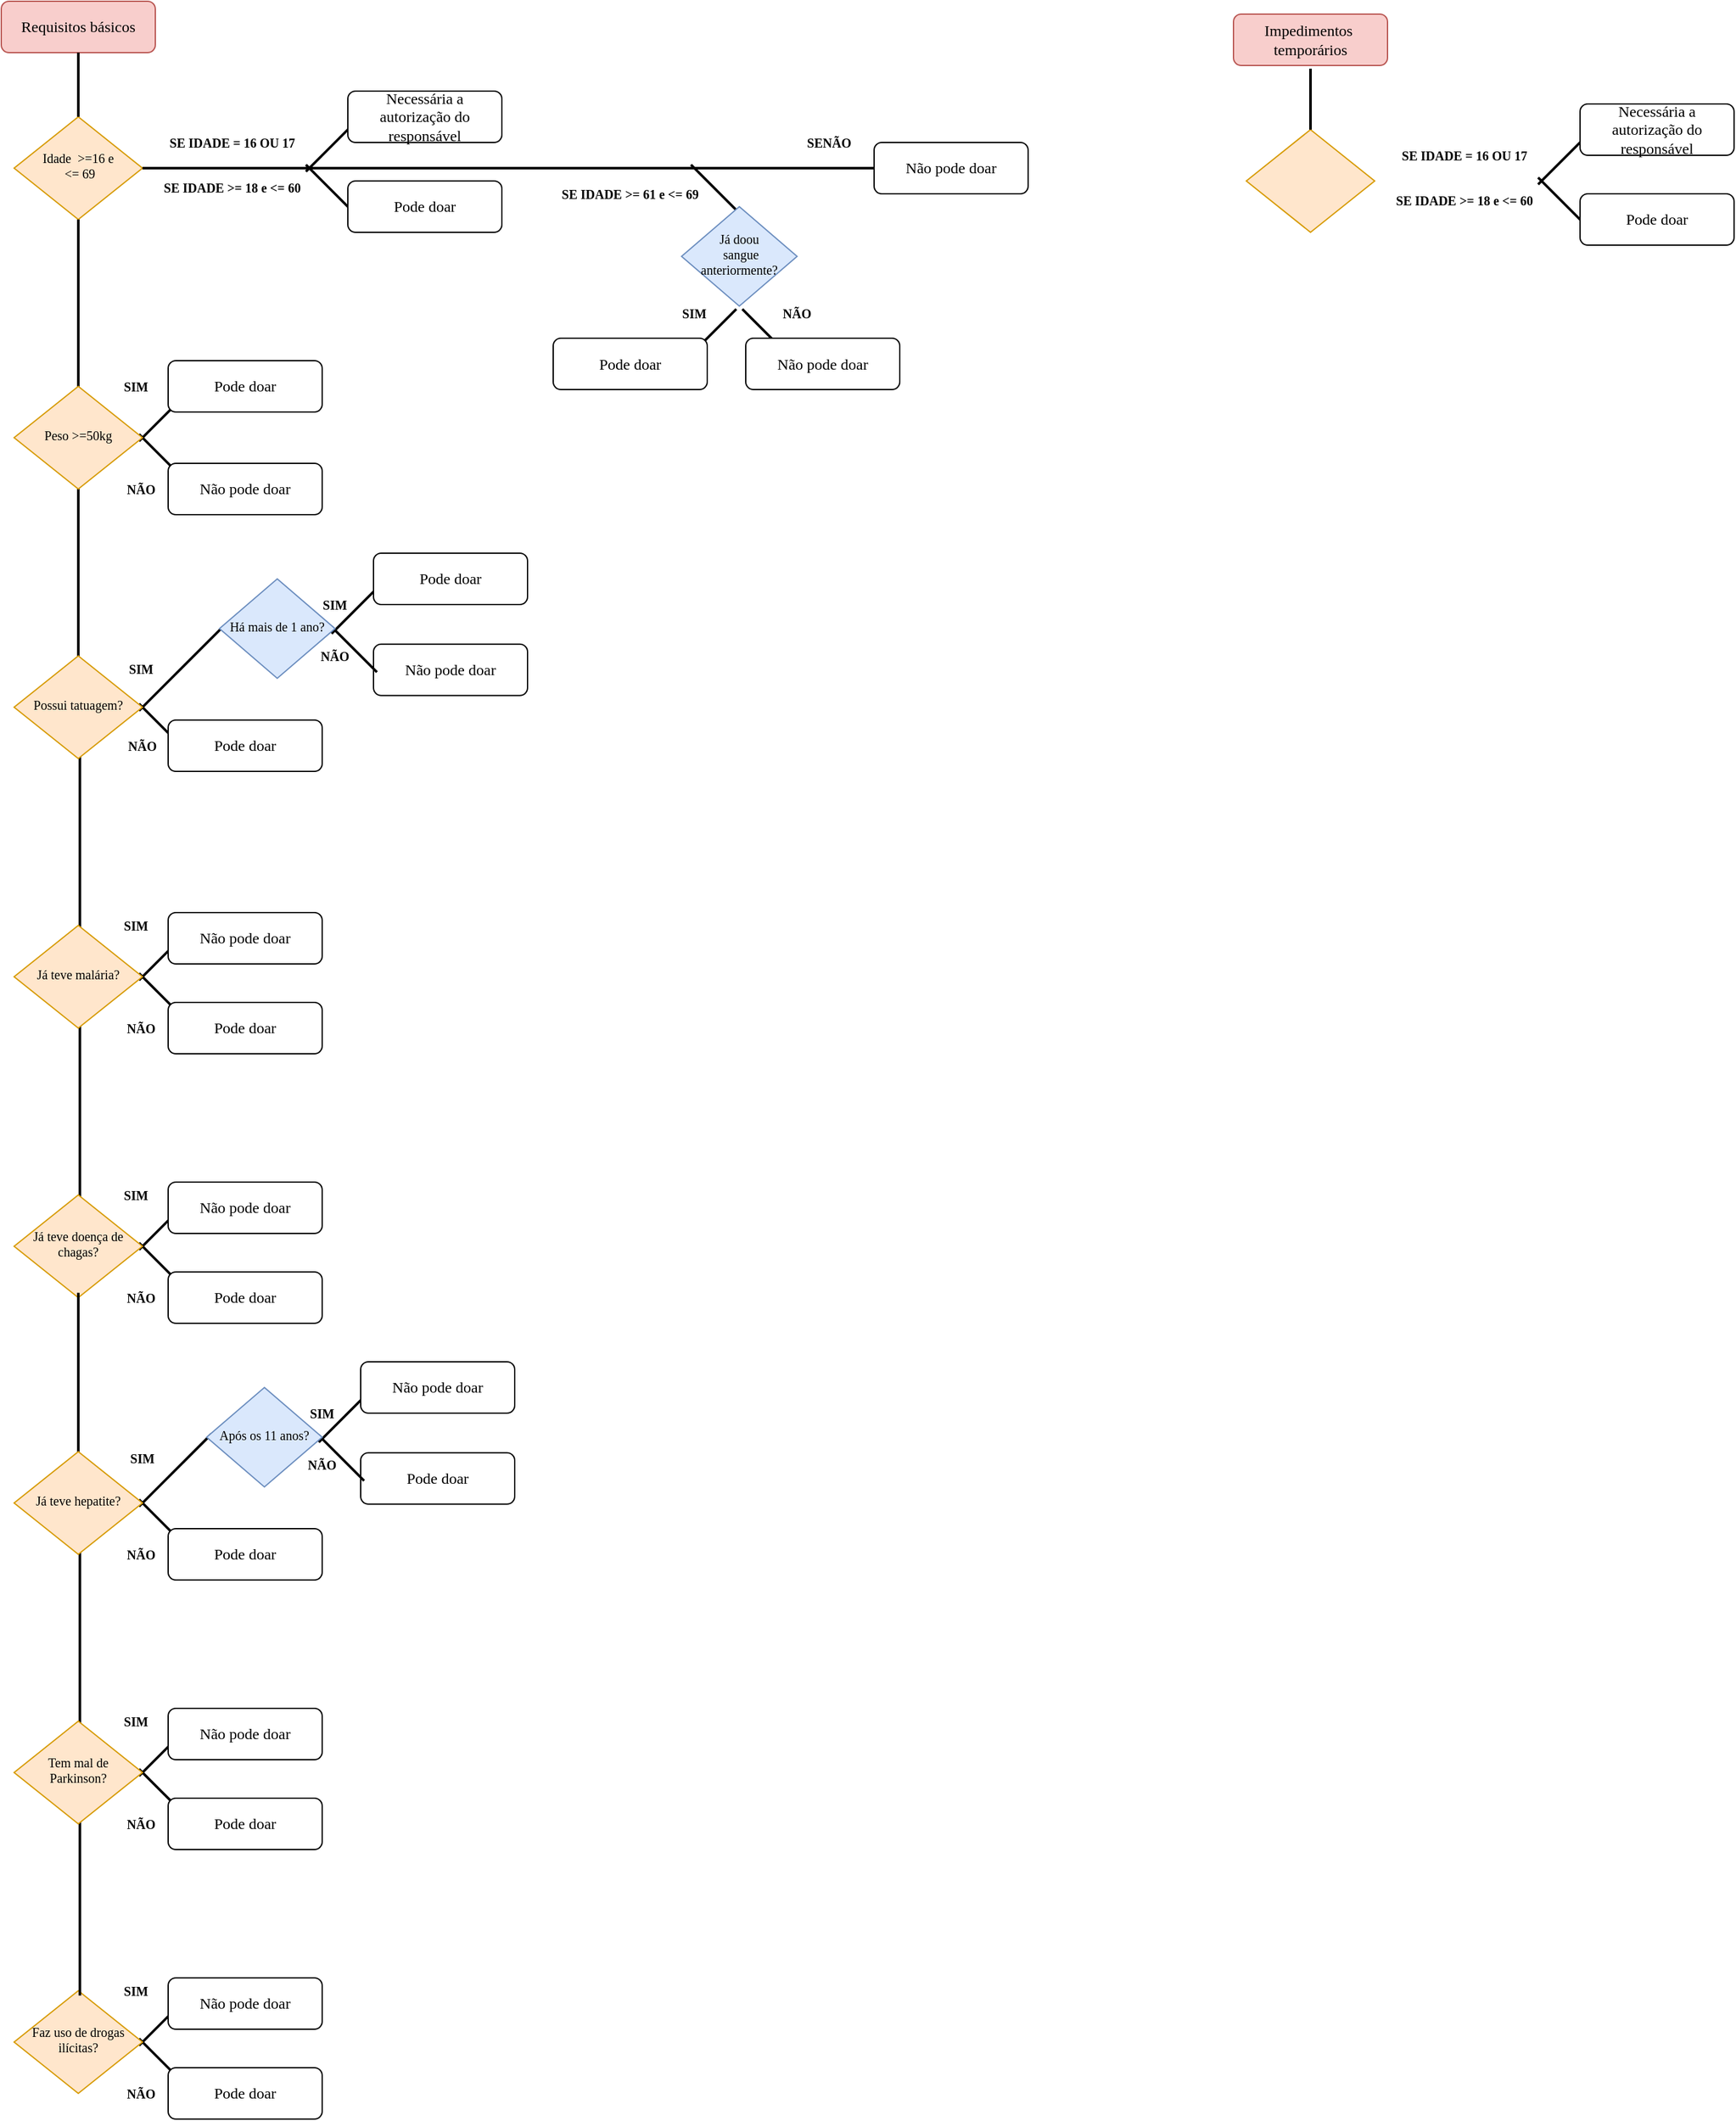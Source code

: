 <mxfile version="20.2.7" type="github">
  <diagram id="C5RBs43oDa-KdzZeNtuy" name="Page-1">
    <mxGraphModel dx="1422" dy="794" grid="1" gridSize="10" guides="1" tooltips="1" connect="1" arrows="1" fold="1" page="1" pageScale="1" pageWidth="500000" pageHeight="500000" math="0" shadow="0">
      <root>
        <mxCell id="WIyWlLk6GJQsqaUBKTNV-0" />
        <mxCell id="WIyWlLk6GJQsqaUBKTNV-1" parent="WIyWlLk6GJQsqaUBKTNV-0" />
        <mxCell id="WIyWlLk6GJQsqaUBKTNV-3" value="Requisitos básicos" style="rounded=1;whiteSpace=wrap;html=1;fontSize=12;glass=0;strokeWidth=1;shadow=0;fillColor=#f8cecc;strokeColor=#b85450;fontFamily=Montserrat;1,300&amp;family=Montserrat:wght@200&amp;family=Sanchez&amp;display=swap&quot; rel=&quot;stylesheet&quot;&gt;;" parent="WIyWlLk6GJQsqaUBKTNV-1" vertex="1">
          <mxGeometry x="160" y="80" width="120" height="40" as="geometry" />
        </mxCell>
        <mxCell id="WIyWlLk6GJQsqaUBKTNV-6" value="Idade&amp;nbsp; &amp;gt;=16 e&lt;br&gt;&amp;nbsp;&amp;lt;= 69" style="rhombus;whiteSpace=wrap;html=1;shadow=0;fontFamily=Montserrat;fontSize=10;align=center;strokeWidth=1;spacing=6;spacingTop=-4;fillColor=#ffe6cc;strokeColor=#d79b00;" parent="WIyWlLk6GJQsqaUBKTNV-1" vertex="1">
          <mxGeometry x="170" y="170" width="100" height="80" as="geometry" />
        </mxCell>
        <mxCell id="_vc62bu4L6rgQ7pUkIKq-5" value="" style="line;strokeWidth=2;html=1;fontSize=10;rotation=90;fontFamily=Montserrat;" vertex="1" parent="WIyWlLk6GJQsqaUBKTNV-1">
          <mxGeometry x="195" y="140" width="50" height="10" as="geometry" />
        </mxCell>
        <mxCell id="_vc62bu4L6rgQ7pUkIKq-12" value="" style="line;strokeWidth=2;html=1;fontSize=10;rotation=90;fontFamily=Montserrat;" vertex="1" parent="WIyWlLk6GJQsqaUBKTNV-1">
          <mxGeometry x="151.25" y="313.75" width="137.5" height="10" as="geometry" />
        </mxCell>
        <mxCell id="_vc62bu4L6rgQ7pUkIKq-15" value="" style="line;strokeWidth=2;html=1;fontSize=10;rotation=-45;fontFamily=Montserrat;" vertex="1" parent="WIyWlLk6GJQsqaUBKTNV-1">
          <mxGeometry x="260" y="400" width="50" height="10" as="geometry" />
        </mxCell>
        <mxCell id="_vc62bu4L6rgQ7pUkIKq-16" value="" style="line;strokeWidth=2;html=1;fontSize=10;rotation=45;fontFamily=Montserrat;" vertex="1" parent="WIyWlLk6GJQsqaUBKTNV-1">
          <mxGeometry x="260" y="430" width="50" height="10" as="geometry" />
        </mxCell>
        <mxCell id="_vc62bu4L6rgQ7pUkIKq-17" value="SIM" style="text;html=1;strokeColor=none;fillColor=none;align=center;verticalAlign=middle;whiteSpace=wrap;rounded=0;fontSize=10;fontFamily=Montserrat;fontStyle=1" vertex="1" parent="WIyWlLk6GJQsqaUBKTNV-1">
          <mxGeometry x="245" y="370" width="40" height="20" as="geometry" />
        </mxCell>
        <mxCell id="_vc62bu4L6rgQ7pUkIKq-18" value="NÃO" style="text;html=1;strokeColor=none;fillColor=none;align=center;verticalAlign=middle;whiteSpace=wrap;rounded=0;fontSize=10;fontFamily=Montserrat;fontStyle=1" vertex="1" parent="WIyWlLk6GJQsqaUBKTNV-1">
          <mxGeometry x="248.75" y="450" width="40" height="20" as="geometry" />
        </mxCell>
        <mxCell id="_vc62bu4L6rgQ7pUkIKq-19" value="Pode doar" style="rounded=1;whiteSpace=wrap;html=1;fontSize=12;glass=0;strokeWidth=1;shadow=0;fontFamily=Montserrat;" vertex="1" parent="WIyWlLk6GJQsqaUBKTNV-1">
          <mxGeometry x="290" y="360" width="120" height="40" as="geometry" />
        </mxCell>
        <mxCell id="_vc62bu4L6rgQ7pUkIKq-20" value="Não pode doar" style="rounded=1;whiteSpace=wrap;html=1;fontSize=12;glass=0;strokeWidth=1;shadow=0;fontFamily=Montserrat;" vertex="1" parent="WIyWlLk6GJQsqaUBKTNV-1">
          <mxGeometry x="290" y="440" width="120" height="40" as="geometry" />
        </mxCell>
        <mxCell id="_vc62bu4L6rgQ7pUkIKq-21" value="" style="line;strokeWidth=2;html=1;fontSize=10;rotation=0;fontFamily=Montserrat;fontStyle=0" vertex="1" parent="WIyWlLk6GJQsqaUBKTNV-1">
          <mxGeometry x="270" y="205" width="570" height="10" as="geometry" />
        </mxCell>
        <mxCell id="_vc62bu4L6rgQ7pUkIKq-22" value="" style="line;strokeWidth=2;html=1;fontSize=10;rotation=-225;fontFamily=Montserrat;" vertex="1" parent="WIyWlLk6GJQsqaUBKTNV-1">
          <mxGeometry x="390" y="190" width="50" height="10" as="geometry" />
        </mxCell>
        <mxCell id="_vc62bu4L6rgQ7pUkIKq-24" value="" style="line;strokeWidth=2;html=1;fontSize=10;rotation=-135;fontFamily=Montserrat;" vertex="1" parent="WIyWlLk6GJQsqaUBKTNV-1">
          <mxGeometry x="390" y="220" width="50" height="10" as="geometry" />
        </mxCell>
        <mxCell id="_vc62bu4L6rgQ7pUkIKq-25" value="SE IDADE = 16 OU 17" style="text;html=1;strokeColor=none;fillColor=none;align=center;verticalAlign=middle;whiteSpace=wrap;rounded=0;fontSize=10;fontFamily=Montserrat;fontStyle=1" vertex="1" parent="WIyWlLk6GJQsqaUBKTNV-1">
          <mxGeometry x="280" y="180" width="120" height="20" as="geometry" />
        </mxCell>
        <mxCell id="_vc62bu4L6rgQ7pUkIKq-26" value="SE IDADE &amp;gt;= 18 e &amp;lt;= 60" style="text;html=1;strokeColor=none;fillColor=none;align=center;verticalAlign=middle;whiteSpace=wrap;rounded=0;fontSize=10;fontFamily=Montserrat;fontStyle=1" vertex="1" parent="WIyWlLk6GJQsqaUBKTNV-1">
          <mxGeometry x="280" y="215" width="120" height="20" as="geometry" />
        </mxCell>
        <mxCell id="_vc62bu4L6rgQ7pUkIKq-27" value="Pode doar" style="rounded=1;whiteSpace=wrap;html=1;fontSize=12;glass=0;strokeWidth=1;shadow=0;fontFamily=Montserrat;" vertex="1" parent="WIyWlLk6GJQsqaUBKTNV-1">
          <mxGeometry x="430" y="220" width="120" height="40" as="geometry" />
        </mxCell>
        <mxCell id="_vc62bu4L6rgQ7pUkIKq-28" value="Necessária a autorização do responsável" style="rounded=1;whiteSpace=wrap;html=1;fontSize=12;glass=0;strokeWidth=1;shadow=0;fontFamily=Montserrat;" vertex="1" parent="WIyWlLk6GJQsqaUBKTNV-1">
          <mxGeometry x="430" y="150" width="120" height="40" as="geometry" />
        </mxCell>
        <mxCell id="_vc62bu4L6rgQ7pUkIKq-30" value="SENÃO" style="text;html=1;strokeColor=none;fillColor=none;align=center;verticalAlign=middle;whiteSpace=wrap;rounded=0;fontSize=10;fontFamily=Montserrat;fontStyle=1" vertex="1" parent="WIyWlLk6GJQsqaUBKTNV-1">
          <mxGeometry x="770" y="180" width="70" height="20" as="geometry" />
        </mxCell>
        <mxCell id="_vc62bu4L6rgQ7pUkIKq-32" value="Não pode doar" style="rounded=1;whiteSpace=wrap;html=1;fontSize=12;glass=0;strokeWidth=1;shadow=0;fontFamily=Montserrat;" vertex="1" parent="WIyWlLk6GJQsqaUBKTNV-1">
          <mxGeometry x="840" y="190" width="120" height="40" as="geometry" />
        </mxCell>
        <mxCell id="_vc62bu4L6rgQ7pUkIKq-38" value="" style="line;strokeWidth=2;html=1;fontSize=10;rotation=-135;fontFamily=Montserrat;" vertex="1" parent="WIyWlLk6GJQsqaUBKTNV-1">
          <mxGeometry x="690" y="220" width="50" height="10" as="geometry" />
        </mxCell>
        <mxCell id="_vc62bu4L6rgQ7pUkIKq-40" value="SE IDADE &amp;gt;= 61 e &amp;lt;= 69" style="text;html=1;strokeColor=none;fillColor=none;align=center;verticalAlign=middle;whiteSpace=wrap;rounded=0;fontSize=10;fontFamily=Montserrat;fontStyle=1" vertex="1" parent="WIyWlLk6GJQsqaUBKTNV-1">
          <mxGeometry x="590" y="220" width="120" height="20" as="geometry" />
        </mxCell>
        <mxCell id="_vc62bu4L6rgQ7pUkIKq-42" value="Já doou&lt;br&gt;&amp;nbsp;sangue anteriormente?" style="rhombus;whiteSpace=wrap;html=1;shadow=0;fontFamily=Montserrat;fontSize=10;align=center;strokeWidth=1;spacing=6;spacingTop=-4;fillColor=#dae8fc;strokeColor=#6c8ebf;" vertex="1" parent="WIyWlLk6GJQsqaUBKTNV-1">
          <mxGeometry x="690" y="240" width="90" height="77.5" as="geometry" />
        </mxCell>
        <mxCell id="_vc62bu4L6rgQ7pUkIKq-43" value="" style="line;strokeWidth=2;html=1;fontSize=10;rotation=-45;fontFamily=Montserrat;" vertex="1" parent="WIyWlLk6GJQsqaUBKTNV-1">
          <mxGeometry x="690" y="332.5" width="50" height="10" as="geometry" />
        </mxCell>
        <mxCell id="_vc62bu4L6rgQ7pUkIKq-44" value="SIM" style="text;html=1;strokeColor=none;fillColor=none;align=center;verticalAlign=middle;whiteSpace=wrap;rounded=0;fontSize=10;fontFamily=Montserrat;fontStyle=1" vertex="1" parent="WIyWlLk6GJQsqaUBKTNV-1">
          <mxGeometry x="680" y="312.5" width="40" height="20" as="geometry" />
        </mxCell>
        <mxCell id="_vc62bu4L6rgQ7pUkIKq-45" value="Pode doar" style="rounded=1;whiteSpace=wrap;html=1;fontSize=12;glass=0;strokeWidth=1;shadow=0;fontFamily=Montserrat;" vertex="1" parent="WIyWlLk6GJQsqaUBKTNV-1">
          <mxGeometry x="590" y="342.5" width="120" height="40" as="geometry" />
        </mxCell>
        <mxCell id="_vc62bu4L6rgQ7pUkIKq-46" value="" style="line;strokeWidth=2;html=1;fontSize=10;rotation=45;fontFamily=Montserrat;" vertex="1" parent="WIyWlLk6GJQsqaUBKTNV-1">
          <mxGeometry x="730" y="332.5" width="50" height="10" as="geometry" />
        </mxCell>
        <mxCell id="_vc62bu4L6rgQ7pUkIKq-47" value="Não pode doar" style="rounded=1;whiteSpace=wrap;html=1;fontSize=12;glass=0;strokeWidth=1;shadow=0;fontFamily=Montserrat;" vertex="1" parent="WIyWlLk6GJQsqaUBKTNV-1">
          <mxGeometry x="740" y="342.5" width="120" height="40" as="geometry" />
        </mxCell>
        <mxCell id="_vc62bu4L6rgQ7pUkIKq-48" value="NÃO" style="text;html=1;strokeColor=none;fillColor=none;align=center;verticalAlign=middle;whiteSpace=wrap;rounded=0;fontSize=10;fontFamily=Montserrat;fontStyle=1" vertex="1" parent="WIyWlLk6GJQsqaUBKTNV-1">
          <mxGeometry x="760" y="312.5" width="40" height="20" as="geometry" />
        </mxCell>
        <mxCell id="_vc62bu4L6rgQ7pUkIKq-54" value="" style="line;strokeWidth=2;html=1;fontSize=10;rotation=90;fontFamily=Montserrat;" vertex="1" parent="WIyWlLk6GJQsqaUBKTNV-1">
          <mxGeometry x="151.25" y="520" width="137.5" height="10" as="geometry" />
        </mxCell>
        <mxCell id="_vc62bu4L6rgQ7pUkIKq-13" value="Peso &amp;gt;=50kg" style="rhombus;whiteSpace=wrap;html=1;shadow=0;fontFamily=Montserrat;fontSize=10;align=center;strokeWidth=1;spacing=6;spacingTop=-4;fillColor=#ffe6cc;strokeColor=#d79b00;" vertex="1" parent="WIyWlLk6GJQsqaUBKTNV-1">
          <mxGeometry x="170" y="380" width="100" height="80" as="geometry" />
        </mxCell>
        <mxCell id="_vc62bu4L6rgQ7pUkIKq-55" value="" style="line;strokeWidth=2;html=1;fontSize=10;rotation=45;fontFamily=Montserrat;" vertex="1" parent="WIyWlLk6GJQsqaUBKTNV-1">
          <mxGeometry x="260" y="640" width="50" height="10" as="geometry" />
        </mxCell>
        <mxCell id="_vc62bu4L6rgQ7pUkIKq-56" value="NÃO" style="text;html=1;strokeColor=none;fillColor=none;align=center;verticalAlign=middle;whiteSpace=wrap;rounded=0;fontSize=10;fontFamily=Montserrat;fontStyle=1" vertex="1" parent="WIyWlLk6GJQsqaUBKTNV-1">
          <mxGeometry x="250" y="650" width="40" height="20" as="geometry" />
        </mxCell>
        <mxCell id="_vc62bu4L6rgQ7pUkIKq-57" value="Pode doar" style="rounded=1;whiteSpace=wrap;html=1;fontSize=12;glass=0;strokeWidth=1;shadow=0;fontFamily=Montserrat;" vertex="1" parent="WIyWlLk6GJQsqaUBKTNV-1">
          <mxGeometry x="290" y="640" width="120" height="40" as="geometry" />
        </mxCell>
        <mxCell id="_vc62bu4L6rgQ7pUkIKq-58" value="" style="line;strokeWidth=2;html=1;fontSize=10;rotation=-45;fontFamily=Montserrat;" vertex="1" parent="WIyWlLk6GJQsqaUBKTNV-1">
          <mxGeometry x="254.14" y="595.86" width="90" height="10" as="geometry" />
        </mxCell>
        <mxCell id="_vc62bu4L6rgQ7pUkIKq-59" value="SIM" style="text;html=1;strokeColor=none;fillColor=none;align=center;verticalAlign=middle;whiteSpace=wrap;rounded=0;fontSize=10;fontFamily=Montserrat;fontStyle=1" vertex="1" parent="WIyWlLk6GJQsqaUBKTNV-1">
          <mxGeometry x="248.75" y="590" width="40" height="20" as="geometry" />
        </mxCell>
        <mxCell id="_vc62bu4L6rgQ7pUkIKq-63" value="Não pode doar" style="rounded=1;whiteSpace=wrap;html=1;fontSize=12;glass=0;strokeWidth=1;shadow=0;fontFamily=Montserrat;" vertex="1" parent="WIyWlLk6GJQsqaUBKTNV-1">
          <mxGeometry x="450" y="580.86" width="120" height="40" as="geometry" />
        </mxCell>
        <mxCell id="_vc62bu4L6rgQ7pUkIKq-65" value="" style="line;strokeWidth=2;html=1;fontSize=10;rotation=45;fontFamily=Montserrat;" vertex="1" parent="WIyWlLk6GJQsqaUBKTNV-1">
          <mxGeometry x="410" y="580" width="50" height="10" as="geometry" />
        </mxCell>
        <mxCell id="_vc62bu4L6rgQ7pUkIKq-66" value="" style="line;strokeWidth=2;html=1;fontSize=10;rotation=-45;fontFamily=Montserrat;" vertex="1" parent="WIyWlLk6GJQsqaUBKTNV-1">
          <mxGeometry x="410" y="550" width="50" height="10" as="geometry" />
        </mxCell>
        <mxCell id="_vc62bu4L6rgQ7pUkIKq-67" value="SIM" style="text;html=1;strokeColor=none;fillColor=none;align=center;verticalAlign=middle;whiteSpace=wrap;rounded=0;fontSize=10;fontFamily=Montserrat;fontStyle=1" vertex="1" parent="WIyWlLk6GJQsqaUBKTNV-1">
          <mxGeometry x="400" y="540" width="40" height="20" as="geometry" />
        </mxCell>
        <mxCell id="_vc62bu4L6rgQ7pUkIKq-68" value="NÃO" style="text;html=1;strokeColor=none;fillColor=none;align=center;verticalAlign=middle;whiteSpace=wrap;rounded=0;fontSize=10;fontFamily=Montserrat;fontStyle=1" vertex="1" parent="WIyWlLk6GJQsqaUBKTNV-1">
          <mxGeometry x="400" y="580" width="40" height="20" as="geometry" />
        </mxCell>
        <mxCell id="_vc62bu4L6rgQ7pUkIKq-69" value="Pode doar" style="rounded=1;whiteSpace=wrap;html=1;fontSize=12;glass=0;strokeWidth=1;shadow=0;fontFamily=Montserrat;" vertex="1" parent="WIyWlLk6GJQsqaUBKTNV-1">
          <mxGeometry x="450" y="510" width="120" height="40" as="geometry" />
        </mxCell>
        <mxCell id="_vc62bu4L6rgQ7pUkIKq-77" value="" style="line;strokeWidth=2;html=1;fontSize=10;rotation=90;fontFamily=Montserrat;" vertex="1" parent="WIyWlLk6GJQsqaUBKTNV-1">
          <mxGeometry x="152.5" y="730" width="137.5" height="10" as="geometry" />
        </mxCell>
        <mxCell id="_vc62bu4L6rgQ7pUkIKq-53" value="Possui tatuagem?" style="rhombus;whiteSpace=wrap;html=1;shadow=0;fontFamily=Montserrat;fontSize=10;align=center;strokeWidth=1;spacing=6;spacingTop=-4;fillColor=#ffe6cc;strokeColor=#d79b00;" vertex="1" parent="WIyWlLk6GJQsqaUBKTNV-1">
          <mxGeometry x="170" y="590" width="100" height="80" as="geometry" />
        </mxCell>
        <mxCell id="_vc62bu4L6rgQ7pUkIKq-70" value="" style="line;strokeWidth=2;html=1;fontSize=10;rotation=-45;fontFamily=Montserrat;" vertex="1" parent="WIyWlLk6GJQsqaUBKTNV-1">
          <mxGeometry x="260" y="820" width="50" height="10" as="geometry" />
        </mxCell>
        <mxCell id="_vc62bu4L6rgQ7pUkIKq-71" value="" style="line;strokeWidth=2;html=1;fontSize=10;rotation=45;fontFamily=Montserrat;" vertex="1" parent="WIyWlLk6GJQsqaUBKTNV-1">
          <mxGeometry x="260" y="850" width="50" height="10" as="geometry" />
        </mxCell>
        <mxCell id="_vc62bu4L6rgQ7pUkIKq-72" value="SIM" style="text;html=1;strokeColor=none;fillColor=none;align=center;verticalAlign=middle;whiteSpace=wrap;rounded=0;fontSize=10;fontFamily=Montserrat;fontStyle=1" vertex="1" parent="WIyWlLk6GJQsqaUBKTNV-1">
          <mxGeometry x="245" y="790" width="40" height="20" as="geometry" />
        </mxCell>
        <mxCell id="_vc62bu4L6rgQ7pUkIKq-73" value="NÃO" style="text;html=1;strokeColor=none;fillColor=none;align=center;verticalAlign=middle;whiteSpace=wrap;rounded=0;fontSize=10;fontFamily=Montserrat;fontStyle=1" vertex="1" parent="WIyWlLk6GJQsqaUBKTNV-1">
          <mxGeometry x="248.75" y="870" width="40" height="20" as="geometry" />
        </mxCell>
        <mxCell id="_vc62bu4L6rgQ7pUkIKq-75" value="Pode doar" style="rounded=1;whiteSpace=wrap;html=1;fontSize=12;glass=0;strokeWidth=1;shadow=0;fontFamily=Montserrat;" vertex="1" parent="WIyWlLk6GJQsqaUBKTNV-1">
          <mxGeometry x="290" y="860" width="120" height="40" as="geometry" />
        </mxCell>
        <mxCell id="_vc62bu4L6rgQ7pUkIKq-74" value="Não pode doar" style="rounded=1;whiteSpace=wrap;html=1;fontSize=12;glass=0;strokeWidth=1;shadow=0;fontFamily=Montserrat;" vertex="1" parent="WIyWlLk6GJQsqaUBKTNV-1">
          <mxGeometry x="290" y="790" width="120" height="40" as="geometry" />
        </mxCell>
        <mxCell id="_vc62bu4L6rgQ7pUkIKq-85" value="" style="line;strokeWidth=2;html=1;fontSize=10;rotation=90;fontFamily=Montserrat;" vertex="1" parent="WIyWlLk6GJQsqaUBKTNV-1">
          <mxGeometry x="152.5" y="940" width="137.5" height="10" as="geometry" />
        </mxCell>
        <mxCell id="_vc62bu4L6rgQ7pUkIKq-76" value="Já teve malária?" style="rhombus;whiteSpace=wrap;html=1;shadow=0;fontFamily=Montserrat;fontSize=10;align=center;strokeWidth=1;spacing=6;spacingTop=-4;fillColor=#ffe6cc;strokeColor=#d79b00;" vertex="1" parent="WIyWlLk6GJQsqaUBKTNV-1">
          <mxGeometry x="170" y="800" width="100" height="80" as="geometry" />
        </mxCell>
        <mxCell id="_vc62bu4L6rgQ7pUkIKq-78" value="" style="line;strokeWidth=2;html=1;fontSize=10;rotation=-45;fontFamily=Montserrat;" vertex="1" parent="WIyWlLk6GJQsqaUBKTNV-1">
          <mxGeometry x="260" y="1030" width="50" height="10" as="geometry" />
        </mxCell>
        <mxCell id="_vc62bu4L6rgQ7pUkIKq-79" value="" style="line;strokeWidth=2;html=1;fontSize=10;rotation=45;fontFamily=Montserrat;" vertex="1" parent="WIyWlLk6GJQsqaUBKTNV-1">
          <mxGeometry x="260" y="1060" width="50" height="10" as="geometry" />
        </mxCell>
        <mxCell id="_vc62bu4L6rgQ7pUkIKq-80" value="SIM" style="text;html=1;strokeColor=none;fillColor=none;align=center;verticalAlign=middle;whiteSpace=wrap;rounded=0;fontSize=10;fontFamily=Montserrat;fontStyle=1" vertex="1" parent="WIyWlLk6GJQsqaUBKTNV-1">
          <mxGeometry x="245" y="1000" width="40" height="20" as="geometry" />
        </mxCell>
        <mxCell id="_vc62bu4L6rgQ7pUkIKq-81" value="NÃO" style="text;html=1;strokeColor=none;fillColor=none;align=center;verticalAlign=middle;whiteSpace=wrap;rounded=0;fontSize=10;fontFamily=Montserrat;fontStyle=1" vertex="1" parent="WIyWlLk6GJQsqaUBKTNV-1">
          <mxGeometry x="248.75" y="1080" width="40" height="20" as="geometry" />
        </mxCell>
        <mxCell id="_vc62bu4L6rgQ7pUkIKq-82" value="Pode doar" style="rounded=1;whiteSpace=wrap;html=1;fontSize=12;glass=0;strokeWidth=1;shadow=0;fontFamily=Montserrat;" vertex="1" parent="WIyWlLk6GJQsqaUBKTNV-1">
          <mxGeometry x="290" y="1070" width="120" height="40" as="geometry" />
        </mxCell>
        <mxCell id="_vc62bu4L6rgQ7pUkIKq-83" value="Já teve doença de chagas?" style="rhombus;whiteSpace=wrap;html=1;shadow=0;fontFamily=Montserrat;fontSize=10;align=center;strokeWidth=1;spacing=6;spacingTop=-4;fillColor=#ffe6cc;strokeColor=#d79b00;" vertex="1" parent="WIyWlLk6GJQsqaUBKTNV-1">
          <mxGeometry x="170" y="1010" width="100" height="80" as="geometry" />
        </mxCell>
        <mxCell id="_vc62bu4L6rgQ7pUkIKq-84" value="Não pode doar" style="rounded=1;whiteSpace=wrap;html=1;fontSize=12;glass=0;strokeWidth=1;shadow=0;fontFamily=Montserrat;" vertex="1" parent="WIyWlLk6GJQsqaUBKTNV-1">
          <mxGeometry x="290" y="1000" width="120" height="40" as="geometry" />
        </mxCell>
        <mxCell id="_vc62bu4L6rgQ7pUkIKq-86" value="" style="line;strokeWidth=2;html=1;fontSize=10;rotation=90;fontFamily=Montserrat;" vertex="1" parent="WIyWlLk6GJQsqaUBKTNV-1">
          <mxGeometry x="151.25" y="1150" width="137.5" height="10" as="geometry" />
        </mxCell>
        <mxCell id="_vc62bu4L6rgQ7pUkIKq-87" value="" style="line;strokeWidth=2;html=1;fontSize=10;rotation=-45;fontFamily=Montserrat;" vertex="1" parent="WIyWlLk6GJQsqaUBKTNV-1">
          <mxGeometry x="255.61" y="1219.39" width="80" height="10" as="geometry" />
        </mxCell>
        <mxCell id="_vc62bu4L6rgQ7pUkIKq-88" value="" style="line;strokeWidth=2;html=1;fontSize=10;rotation=45;fontFamily=Montserrat;" vertex="1" parent="WIyWlLk6GJQsqaUBKTNV-1">
          <mxGeometry x="260" y="1260" width="50" height="10" as="geometry" />
        </mxCell>
        <mxCell id="_vc62bu4L6rgQ7pUkIKq-89" value="SIM" style="text;html=1;strokeColor=none;fillColor=none;align=center;verticalAlign=middle;whiteSpace=wrap;rounded=0;fontSize=10;fontFamily=Montserrat;fontStyle=1" vertex="1" parent="WIyWlLk6GJQsqaUBKTNV-1">
          <mxGeometry x="250" y="1205" width="40" height="20" as="geometry" />
        </mxCell>
        <mxCell id="_vc62bu4L6rgQ7pUkIKq-90" value="NÃO" style="text;html=1;strokeColor=none;fillColor=none;align=center;verticalAlign=middle;whiteSpace=wrap;rounded=0;fontSize=10;fontFamily=Montserrat;fontStyle=1" vertex="1" parent="WIyWlLk6GJQsqaUBKTNV-1">
          <mxGeometry x="248.75" y="1280" width="40" height="20" as="geometry" />
        </mxCell>
        <mxCell id="_vc62bu4L6rgQ7pUkIKq-91" value="Pode doar" style="rounded=1;whiteSpace=wrap;html=1;fontSize=12;glass=0;strokeWidth=1;shadow=0;fontFamily=Montserrat;" vertex="1" parent="WIyWlLk6GJQsqaUBKTNV-1">
          <mxGeometry x="290" y="1270" width="120" height="40" as="geometry" />
        </mxCell>
        <mxCell id="_vc62bu4L6rgQ7pUkIKq-94" value="Pode doar" style="rounded=1;whiteSpace=wrap;html=1;fontSize=12;glass=0;strokeWidth=1;shadow=0;fontFamily=Montserrat;" vertex="1" parent="WIyWlLk6GJQsqaUBKTNV-1">
          <mxGeometry x="440" y="1210.86" width="120" height="40" as="geometry" />
        </mxCell>
        <mxCell id="_vc62bu4L6rgQ7pUkIKq-96" value="" style="line;strokeWidth=2;html=1;fontSize=10;rotation=45;fontFamily=Montserrat;" vertex="1" parent="WIyWlLk6GJQsqaUBKTNV-1">
          <mxGeometry x="400" y="1210" width="50" height="10" as="geometry" />
        </mxCell>
        <mxCell id="_vc62bu4L6rgQ7pUkIKq-97" value="" style="line;strokeWidth=2;html=1;fontSize=10;rotation=-45;fontFamily=Montserrat;" vertex="1" parent="WIyWlLk6GJQsqaUBKTNV-1">
          <mxGeometry x="400" y="1180" width="50" height="10" as="geometry" />
        </mxCell>
        <mxCell id="_vc62bu4L6rgQ7pUkIKq-98" value="SIM" style="text;html=1;strokeColor=none;fillColor=none;align=center;verticalAlign=middle;whiteSpace=wrap;rounded=0;fontSize=10;fontFamily=Montserrat;fontStyle=1" vertex="1" parent="WIyWlLk6GJQsqaUBKTNV-1">
          <mxGeometry x="390" y="1170" width="40" height="20" as="geometry" />
        </mxCell>
        <mxCell id="_vc62bu4L6rgQ7pUkIKq-99" value="NÃO" style="text;html=1;strokeColor=none;fillColor=none;align=center;verticalAlign=middle;whiteSpace=wrap;rounded=0;fontSize=10;fontFamily=Montserrat;fontStyle=1" vertex="1" parent="WIyWlLk6GJQsqaUBKTNV-1">
          <mxGeometry x="390" y="1210" width="40" height="20" as="geometry" />
        </mxCell>
        <mxCell id="_vc62bu4L6rgQ7pUkIKq-100" value="Não pode doar" style="rounded=1;whiteSpace=wrap;html=1;fontSize=12;glass=0;strokeWidth=1;shadow=0;fontFamily=Montserrat;" vertex="1" parent="WIyWlLk6GJQsqaUBKTNV-1">
          <mxGeometry x="440" y="1140" width="120" height="40" as="geometry" />
        </mxCell>
        <mxCell id="_vc62bu4L6rgQ7pUkIKq-95" value="Após os 11 anos?" style="rhombus;whiteSpace=wrap;html=1;shadow=0;fontFamily=Montserrat;fontSize=10;align=center;strokeWidth=1;spacing=6;spacingTop=-4;fillColor=#dae8fc;strokeColor=#6c8ebf;" vertex="1" parent="WIyWlLk6GJQsqaUBKTNV-1">
          <mxGeometry x="320" y="1160" width="90" height="77.5" as="geometry" />
        </mxCell>
        <mxCell id="_vc62bu4L6rgQ7pUkIKq-64" value="Há mais de 1 ano?" style="rhombus;whiteSpace=wrap;html=1;shadow=0;fontFamily=Montserrat;fontSize=10;align=center;strokeWidth=1;spacing=6;spacingTop=-4;fillColor=#dae8fc;strokeColor=#6c8ebf;" vertex="1" parent="WIyWlLk6GJQsqaUBKTNV-1">
          <mxGeometry x="330" y="530" width="90" height="77.5" as="geometry" />
        </mxCell>
        <mxCell id="_vc62bu4L6rgQ7pUkIKq-101" value="Impedimentos&amp;nbsp;&lt;br&gt;temporários" style="rounded=1;whiteSpace=wrap;html=1;fontSize=12;glass=0;strokeWidth=1;shadow=0;fillColor=#f8cecc;strokeColor=#b85450;fontFamily=Montserrat;1,300&amp;family=Montserrat:wght@200&amp;family=Sanchez&amp;display=swap&quot; rel=&quot;stylesheet&quot;&gt;;" vertex="1" parent="WIyWlLk6GJQsqaUBKTNV-1">
          <mxGeometry x="1120" y="90" width="120" height="40" as="geometry" />
        </mxCell>
        <mxCell id="_vc62bu4L6rgQ7pUkIKq-102" value="" style="rhombus;whiteSpace=wrap;html=1;shadow=0;fontFamily=Montserrat;fontSize=10;align=center;strokeWidth=1;spacing=6;spacingTop=-4;fillColor=#ffe6cc;strokeColor=#d79b00;" vertex="1" parent="WIyWlLk6GJQsqaUBKTNV-1">
          <mxGeometry x="1130" y="180" width="100" height="80" as="geometry" />
        </mxCell>
        <mxCell id="_vc62bu4L6rgQ7pUkIKq-103" value="" style="line;strokeWidth=2;html=1;fontSize=10;rotation=90;fontFamily=Montserrat;" vertex="1" parent="WIyWlLk6GJQsqaUBKTNV-1">
          <mxGeometry x="1156.25" y="151.25" width="47.5" height="10" as="geometry" />
        </mxCell>
        <mxCell id="_vc62bu4L6rgQ7pUkIKq-104" value="" style="line;strokeWidth=2;html=1;fontSize=10;rotation=-225;fontFamily=Montserrat;" vertex="1" parent="WIyWlLk6GJQsqaUBKTNV-1">
          <mxGeometry x="1350" y="200" width="50" height="10" as="geometry" />
        </mxCell>
        <mxCell id="_vc62bu4L6rgQ7pUkIKq-105" value="" style="line;strokeWidth=2;html=1;fontSize=10;rotation=-135;fontFamily=Montserrat;" vertex="1" parent="WIyWlLk6GJQsqaUBKTNV-1">
          <mxGeometry x="1350" y="230" width="50" height="10" as="geometry" />
        </mxCell>
        <mxCell id="_vc62bu4L6rgQ7pUkIKq-106" value="SE IDADE = 16 OU 17" style="text;html=1;strokeColor=none;fillColor=none;align=center;verticalAlign=middle;whiteSpace=wrap;rounded=0;fontSize=10;fontFamily=Montserrat;fontStyle=1" vertex="1" parent="WIyWlLk6GJQsqaUBKTNV-1">
          <mxGeometry x="1240" y="190" width="120" height="20" as="geometry" />
        </mxCell>
        <mxCell id="_vc62bu4L6rgQ7pUkIKq-107" value="SE IDADE &amp;gt;= 18 e &amp;lt;= 60" style="text;html=1;strokeColor=none;fillColor=none;align=center;verticalAlign=middle;whiteSpace=wrap;rounded=0;fontSize=10;fontFamily=Montserrat;fontStyle=1" vertex="1" parent="WIyWlLk6GJQsqaUBKTNV-1">
          <mxGeometry x="1240" y="225" width="120" height="20" as="geometry" />
        </mxCell>
        <mxCell id="_vc62bu4L6rgQ7pUkIKq-108" value="Pode doar" style="rounded=1;whiteSpace=wrap;html=1;fontSize=12;glass=0;strokeWidth=1;shadow=0;fontFamily=Montserrat;" vertex="1" parent="WIyWlLk6GJQsqaUBKTNV-1">
          <mxGeometry x="1390" y="230" width="120" height="40" as="geometry" />
        </mxCell>
        <mxCell id="_vc62bu4L6rgQ7pUkIKq-109" value="Necessária a autorização do responsável" style="rounded=1;whiteSpace=wrap;html=1;fontSize=12;glass=0;strokeWidth=1;shadow=0;fontFamily=Montserrat;" vertex="1" parent="WIyWlLk6GJQsqaUBKTNV-1">
          <mxGeometry x="1390" y="160" width="120" height="40" as="geometry" />
        </mxCell>
        <mxCell id="_vc62bu4L6rgQ7pUkIKq-117" value="" style="line;strokeWidth=2;html=1;fontSize=10;rotation=90;fontFamily=Montserrat;" vertex="1" parent="WIyWlLk6GJQsqaUBKTNV-1">
          <mxGeometry x="152.5" y="1350" width="137.5" height="10" as="geometry" />
        </mxCell>
        <mxCell id="_vc62bu4L6rgQ7pUkIKq-110" value="" style="line;strokeWidth=2;html=1;fontSize=10;rotation=-45;fontFamily=Montserrat;" vertex="1" parent="WIyWlLk6GJQsqaUBKTNV-1">
          <mxGeometry x="260" y="1440" width="50" height="10" as="geometry" />
        </mxCell>
        <mxCell id="_vc62bu4L6rgQ7pUkIKq-111" value="" style="line;strokeWidth=2;html=1;fontSize=10;rotation=45;fontFamily=Montserrat;" vertex="1" parent="WIyWlLk6GJQsqaUBKTNV-1">
          <mxGeometry x="260" y="1470" width="50" height="10" as="geometry" />
        </mxCell>
        <mxCell id="_vc62bu4L6rgQ7pUkIKq-112" value="SIM" style="text;html=1;strokeColor=none;fillColor=none;align=center;verticalAlign=middle;whiteSpace=wrap;rounded=0;fontSize=10;fontFamily=Montserrat;fontStyle=1" vertex="1" parent="WIyWlLk6GJQsqaUBKTNV-1">
          <mxGeometry x="245" y="1410" width="40" height="20" as="geometry" />
        </mxCell>
        <mxCell id="_vc62bu4L6rgQ7pUkIKq-113" value="NÃO" style="text;html=1;strokeColor=none;fillColor=none;align=center;verticalAlign=middle;whiteSpace=wrap;rounded=0;fontSize=10;fontFamily=Montserrat;fontStyle=1" vertex="1" parent="WIyWlLk6GJQsqaUBKTNV-1">
          <mxGeometry x="248.75" y="1490" width="40" height="20" as="geometry" />
        </mxCell>
        <mxCell id="_vc62bu4L6rgQ7pUkIKq-114" value="Pode doar" style="rounded=1;whiteSpace=wrap;html=1;fontSize=12;glass=0;strokeWidth=1;shadow=0;fontFamily=Montserrat;" vertex="1" parent="WIyWlLk6GJQsqaUBKTNV-1">
          <mxGeometry x="290" y="1480" width="120" height="40" as="geometry" />
        </mxCell>
        <mxCell id="_vc62bu4L6rgQ7pUkIKq-116" value="Não pode doar" style="rounded=1;whiteSpace=wrap;html=1;fontSize=12;glass=0;strokeWidth=1;shadow=0;fontFamily=Montserrat;" vertex="1" parent="WIyWlLk6GJQsqaUBKTNV-1">
          <mxGeometry x="290" y="1410" width="120" height="40" as="geometry" />
        </mxCell>
        <mxCell id="_vc62bu4L6rgQ7pUkIKq-118" value="" style="line;strokeWidth=2;html=1;fontSize=10;rotation=-45;fontFamily=Montserrat;" vertex="1" parent="WIyWlLk6GJQsqaUBKTNV-1">
          <mxGeometry x="260" y="1650" width="50" height="10" as="geometry" />
        </mxCell>
        <mxCell id="_vc62bu4L6rgQ7pUkIKq-119" value="" style="line;strokeWidth=2;html=1;fontSize=10;rotation=45;fontFamily=Montserrat;" vertex="1" parent="WIyWlLk6GJQsqaUBKTNV-1">
          <mxGeometry x="260" y="1680" width="50" height="10" as="geometry" />
        </mxCell>
        <mxCell id="_vc62bu4L6rgQ7pUkIKq-120" value="SIM" style="text;html=1;strokeColor=none;fillColor=none;align=center;verticalAlign=middle;whiteSpace=wrap;rounded=0;fontSize=10;fontFamily=Montserrat;fontStyle=1" vertex="1" parent="WIyWlLk6GJQsqaUBKTNV-1">
          <mxGeometry x="245" y="1620" width="40" height="20" as="geometry" />
        </mxCell>
        <mxCell id="_vc62bu4L6rgQ7pUkIKq-121" value="NÃO" style="text;html=1;strokeColor=none;fillColor=none;align=center;verticalAlign=middle;whiteSpace=wrap;rounded=0;fontSize=10;fontFamily=Montserrat;fontStyle=1" vertex="1" parent="WIyWlLk6GJQsqaUBKTNV-1">
          <mxGeometry x="248.75" y="1700" width="40" height="20" as="geometry" />
        </mxCell>
        <mxCell id="_vc62bu4L6rgQ7pUkIKq-122" value="Pode doar" style="rounded=1;whiteSpace=wrap;html=1;fontSize=12;glass=0;strokeWidth=1;shadow=0;fontFamily=Montserrat;" vertex="1" parent="WIyWlLk6GJQsqaUBKTNV-1">
          <mxGeometry x="290" y="1690" width="120" height="40" as="geometry" />
        </mxCell>
        <mxCell id="_vc62bu4L6rgQ7pUkIKq-123" value="Faz uso de drogas ilícitas?" style="rhombus;whiteSpace=wrap;html=1;shadow=0;fontFamily=Montserrat;fontSize=10;align=center;strokeWidth=1;spacing=6;spacingTop=-4;fillColor=#ffe6cc;strokeColor=#d79b00;" vertex="1" parent="WIyWlLk6GJQsqaUBKTNV-1">
          <mxGeometry x="170" y="1630" width="100" height="80" as="geometry" />
        </mxCell>
        <mxCell id="_vc62bu4L6rgQ7pUkIKq-124" value="Não pode doar" style="rounded=1;whiteSpace=wrap;html=1;fontSize=12;glass=0;strokeWidth=1;shadow=0;fontFamily=Montserrat;" vertex="1" parent="WIyWlLk6GJQsqaUBKTNV-1">
          <mxGeometry x="290" y="1620" width="120" height="40" as="geometry" />
        </mxCell>
        <mxCell id="_vc62bu4L6rgQ7pUkIKq-125" value="" style="line;strokeWidth=2;html=1;fontSize=10;rotation=90;fontFamily=Montserrat;" vertex="1" parent="WIyWlLk6GJQsqaUBKTNV-1">
          <mxGeometry x="152.5" y="1560" width="137.5" height="10" as="geometry" />
        </mxCell>
        <mxCell id="_vc62bu4L6rgQ7pUkIKq-92" value="Já teve hepatite?" style="rhombus;whiteSpace=wrap;html=1;shadow=0;fontFamily=Montserrat;fontSize=10;align=center;strokeWidth=1;spacing=6;spacingTop=-4;fillColor=#ffe6cc;strokeColor=#d79b00;" vertex="1" parent="WIyWlLk6GJQsqaUBKTNV-1">
          <mxGeometry x="170" y="1210" width="100" height="80" as="geometry" />
        </mxCell>
        <mxCell id="_vc62bu4L6rgQ7pUkIKq-115" value="Tem mal de Parkinson?" style="rhombus;whiteSpace=wrap;html=1;shadow=0;fontFamily=Montserrat;fontSize=10;align=center;strokeWidth=1;spacing=6;spacingTop=-4;fillColor=#ffe6cc;strokeColor=#d79b00;" vertex="1" parent="WIyWlLk6GJQsqaUBKTNV-1">
          <mxGeometry x="170" y="1420" width="100" height="80" as="geometry" />
        </mxCell>
      </root>
    </mxGraphModel>
  </diagram>
</mxfile>
